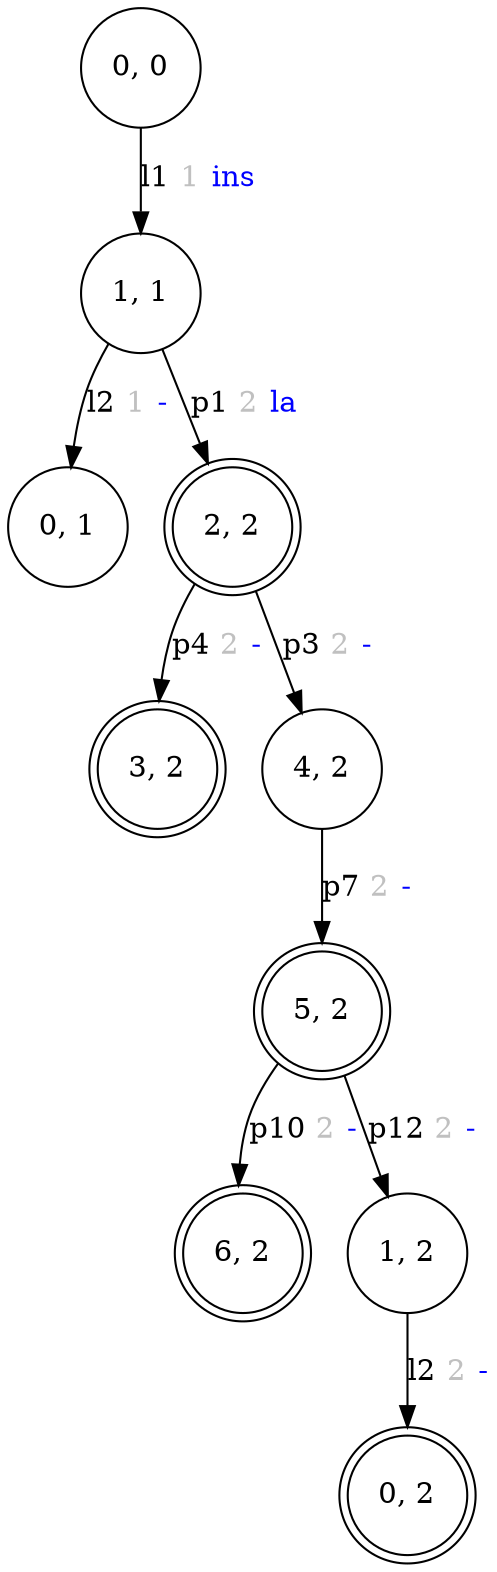 digraph Caso_studio_OS {
	"0, 0" -> "1, 1" [label=<l1 <FONT COLOR="grey">1</FONT> <FONT COLOR="blue">ins</FONT>>]
	"1, 1" -> "0, 1" [label=<l2 <FONT COLOR="grey">1</FONT> <FONT COLOR="blue">-</FONT>>]
	"1, 1" -> "2, 2" [label=<p1 <FONT COLOR="grey">2</FONT> <FONT COLOR="blue">la</FONT>>]
	"2, 2" -> "3, 2" [label=<p4 <FONT COLOR="grey">2</FONT> <FONT COLOR="blue">-</FONT>>]
	"2, 2" -> "4, 2" [label=<p3 <FONT COLOR="grey">2</FONT> <FONT COLOR="blue">-</FONT>>]
	"4, 2" -> "5, 2" [label=<p7 <FONT COLOR="grey">2</FONT> <FONT COLOR="blue">-</FONT>>]
	"5, 2" -> "6, 2" [label=<p10 <FONT COLOR="grey">2</FONT> <FONT COLOR="blue">-</FONT>>]
	"5, 2" -> "1, 2" [label=<p12 <FONT COLOR="grey">2</FONT> <FONT COLOR="blue">-</FONT>>]
	"1, 2" -> "0, 2" [label=<l2 <FONT COLOR="grey">2</FONT> <FONT COLOR="blue">-</FONT>>]
	"0, 0" [shape=circle]
	"1, 1" [shape=circle]
	"0, 1" [shape=circle]
	"2, 2" [shape=doublecircle]
	"3, 2" [shape=doublecircle]
	"4, 2" [shape=circle]
	"5, 2" [shape=doublecircle]
	"6, 2" [shape=doublecircle]
	"1, 2" [shape=circle]
	"0, 2" [shape=doublecircle]
}
